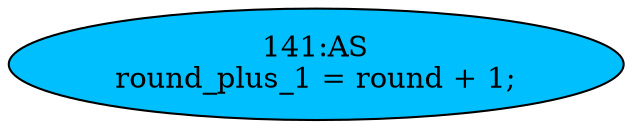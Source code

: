 strict digraph "" {
	node [label="\N"];
	"141:AS"	 [ast="<pyverilog.vparser.ast.Assign object at 0x7f56fedb0b10>",
		def_var="['round_plus_1']",
		fillcolor=deepskyblue,
		label="141:AS
round_plus_1 = round + 1;",
		statements="[]",
		style=filled,
		typ=Assign,
		use_var="['round']"];
}
